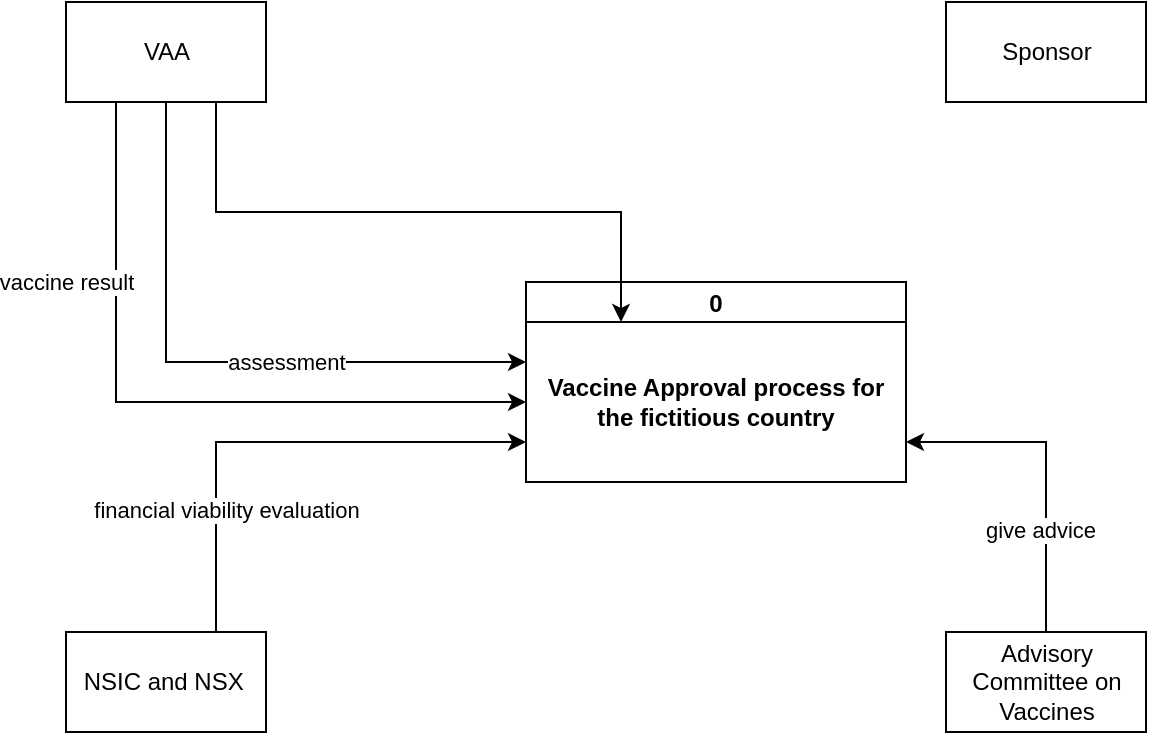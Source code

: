 <mxfile version="14.7.0" type="github">
  <diagram id="C5RBs43oDa-KdzZeNtuy" name="Page-1">
    <mxGraphModel dx="1550" dy="867" grid="1" gridSize="10" guides="1" tooltips="1" connect="1" arrows="1" fold="1" page="1" pageScale="1" pageWidth="827" pageHeight="1169" math="0" shadow="0">
      <root>
        <mxCell id="WIyWlLk6GJQsqaUBKTNV-0" />
        <mxCell id="WIyWlLk6GJQsqaUBKTNV-1" parent="WIyWlLk6GJQsqaUBKTNV-0" />
        <mxCell id="VbMSzvWsxBJKkRypyw_s-5" value="0" style="swimlane;fontStyle=1;childLayout=stackLayout;horizontal=1;startSize=20;fillColor=#ffffff;horizontalStack=0;resizeParent=1;resizeParentMax=0;resizeLast=0;collapsible=0;marginBottom=0;swimlaneFillColor=#ffffff;" vertex="1" parent="WIyWlLk6GJQsqaUBKTNV-1">
          <mxGeometry x="390" y="360" width="190" height="100" as="geometry" />
        </mxCell>
        <mxCell id="VbMSzvWsxBJKkRypyw_s-6" value="&lt;b&gt;Vaccine Approval process for the fictitious country&lt;/b&gt;" style="text;html=1;strokeColor=none;fillColor=none;align=center;verticalAlign=middle;whiteSpace=wrap;rounded=0;" vertex="1" parent="VbMSzvWsxBJKkRypyw_s-5">
          <mxGeometry y="20" width="190" height="80" as="geometry" />
        </mxCell>
        <mxCell id="VbMSzvWsxBJKkRypyw_s-15" style="edgeStyle=orthogonalEdgeStyle;rounded=0;orthogonalLoop=1;jettySize=auto;html=1;exitX=0.25;exitY=1;exitDx=0;exitDy=0;entryX=0;entryY=0.5;entryDx=0;entryDy=0;" edge="1" parent="WIyWlLk6GJQsqaUBKTNV-1" source="VbMSzvWsxBJKkRypyw_s-7" target="VbMSzvWsxBJKkRypyw_s-6">
          <mxGeometry relative="1" as="geometry" />
        </mxCell>
        <mxCell id="VbMSzvWsxBJKkRypyw_s-20" value="vaccine result" style="edgeLabel;html=1;align=center;verticalAlign=middle;resizable=0;points=[];" vertex="1" connectable="0" parent="VbMSzvWsxBJKkRypyw_s-15">
          <mxGeometry x="-0.473" y="-1" relative="1" as="geometry">
            <mxPoint x="-24" y="-4" as="offset" />
          </mxGeometry>
        </mxCell>
        <mxCell id="VbMSzvWsxBJKkRypyw_s-16" style="edgeStyle=orthogonalEdgeStyle;rounded=0;orthogonalLoop=1;jettySize=auto;html=1;exitX=0.5;exitY=1;exitDx=0;exitDy=0;entryX=0;entryY=0.25;entryDx=0;entryDy=0;" edge="1" parent="WIyWlLk6GJQsqaUBKTNV-1" source="VbMSzvWsxBJKkRypyw_s-7" target="VbMSzvWsxBJKkRypyw_s-6">
          <mxGeometry relative="1" as="geometry" />
        </mxCell>
        <mxCell id="VbMSzvWsxBJKkRypyw_s-24" value="assessment" style="edgeLabel;html=1;align=center;verticalAlign=middle;resizable=0;points=[];" vertex="1" connectable="0" parent="VbMSzvWsxBJKkRypyw_s-16">
          <mxGeometry x="-0.026" y="-1" relative="1" as="geometry">
            <mxPoint x="39" y="-1" as="offset" />
          </mxGeometry>
        </mxCell>
        <mxCell id="VbMSzvWsxBJKkRypyw_s-19" style="edgeStyle=orthogonalEdgeStyle;rounded=0;orthogonalLoop=1;jettySize=auto;html=1;exitX=0.75;exitY=1;exitDx=0;exitDy=0;entryX=0.25;entryY=0;entryDx=0;entryDy=0;" edge="1" parent="WIyWlLk6GJQsqaUBKTNV-1" source="VbMSzvWsxBJKkRypyw_s-7" target="VbMSzvWsxBJKkRypyw_s-6">
          <mxGeometry relative="1" as="geometry" />
        </mxCell>
        <mxCell id="VbMSzvWsxBJKkRypyw_s-7" value="VAA" style="html=1;dashed=0;whitespace=wrap;" vertex="1" parent="WIyWlLk6GJQsqaUBKTNV-1">
          <mxGeometry x="160" y="220" width="100" height="50" as="geometry" />
        </mxCell>
        <mxCell id="VbMSzvWsxBJKkRypyw_s-8" value="Sponsor" style="html=1;dashed=0;whitespace=wrap;" vertex="1" parent="WIyWlLk6GJQsqaUBKTNV-1">
          <mxGeometry x="600" y="220" width="100" height="50" as="geometry" />
        </mxCell>
        <mxCell id="VbMSzvWsxBJKkRypyw_s-13" style="edgeStyle=orthogonalEdgeStyle;rounded=0;orthogonalLoop=1;jettySize=auto;html=1;exitX=0.75;exitY=0;exitDx=0;exitDy=0;entryX=0;entryY=0.75;entryDx=0;entryDy=0;" edge="1" parent="WIyWlLk6GJQsqaUBKTNV-1" source="VbMSzvWsxBJKkRypyw_s-9" target="VbMSzvWsxBJKkRypyw_s-6">
          <mxGeometry relative="1" as="geometry" />
        </mxCell>
        <mxCell id="VbMSzvWsxBJKkRypyw_s-14" value="financial viability evaluation" style="edgeLabel;html=1;align=center;verticalAlign=middle;resizable=0;points=[];" vertex="1" connectable="0" parent="VbMSzvWsxBJKkRypyw_s-13">
          <mxGeometry x="-0.356" y="-1" relative="1" as="geometry">
            <mxPoint x="4" y="19" as="offset" />
          </mxGeometry>
        </mxCell>
        <mxCell id="VbMSzvWsxBJKkRypyw_s-9" value="NSIC and&amp;nbsp;NSX&amp;nbsp;" style="html=1;dashed=0;whitespace=wrap;" vertex="1" parent="WIyWlLk6GJQsqaUBKTNV-1">
          <mxGeometry x="160" y="535" width="100" height="50" as="geometry" />
        </mxCell>
        <mxCell id="VbMSzvWsxBJKkRypyw_s-11" style="edgeStyle=orthogonalEdgeStyle;rounded=0;orthogonalLoop=1;jettySize=auto;html=1;exitX=0.5;exitY=0;exitDx=0;exitDy=0;entryX=1;entryY=0.75;entryDx=0;entryDy=0;" edge="1" parent="WIyWlLk6GJQsqaUBKTNV-1" source="VbMSzvWsxBJKkRypyw_s-10" target="VbMSzvWsxBJKkRypyw_s-6">
          <mxGeometry relative="1" as="geometry" />
        </mxCell>
        <mxCell id="VbMSzvWsxBJKkRypyw_s-12" value="give advice" style="edgeLabel;html=1;align=center;verticalAlign=middle;resizable=0;points=[];" vertex="1" connectable="0" parent="VbMSzvWsxBJKkRypyw_s-11">
          <mxGeometry x="-0.382" y="3" relative="1" as="geometry">
            <mxPoint as="offset" />
          </mxGeometry>
        </mxCell>
        <mxCell id="VbMSzvWsxBJKkRypyw_s-10" value="Advisory &lt;br&gt;Committee on &lt;br&gt;Vaccines" style="html=1;dashed=0;whitespace=wrap;" vertex="1" parent="WIyWlLk6GJQsqaUBKTNV-1">
          <mxGeometry x="600" y="535" width="100" height="50" as="geometry" />
        </mxCell>
      </root>
    </mxGraphModel>
  </diagram>
</mxfile>
